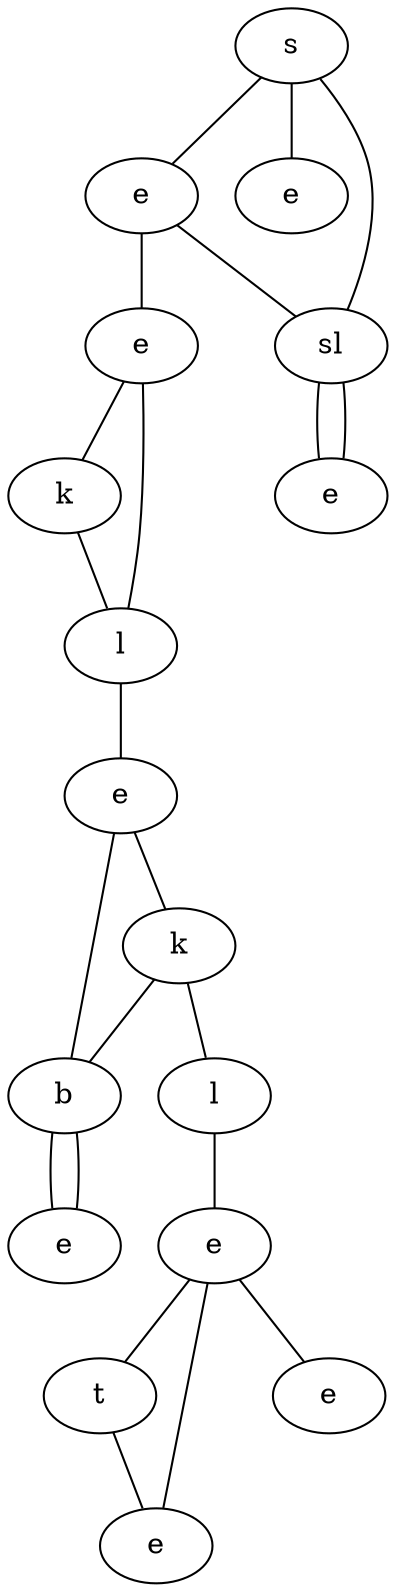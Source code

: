 graph {
COKc[label="s"]
DykJ[label="e"]
fkjx[label="e"]
TROj[label="sl"]
cvlZ[label="e"]
znSI[label="e"]
wSIv[label="k"]
Pyhn[label="l"]
ggOw[label="e"]
cEdS[label="k"]
ksdH[label="b"]
QOtx[label="l"]
eVvI[label="e"]
VcBt[label="e"]
WrSc[label="t"]
pbBj[label="e"]
MrlW[label="e"]
COKc -- DykJ
COKc -- fkjx
COKc -- TROj
DykJ -- cvlZ
DykJ -- TROj
TROj -- znSI
cvlZ -- wSIv
cvlZ -- Pyhn
TROj -- znSI
wSIv -- Pyhn
Pyhn -- ggOw
ggOw -- cEdS
ggOw -- ksdH
cEdS -- QOtx
cEdS -- ksdH
ksdH -- eVvI
QOtx -- VcBt
ksdH -- eVvI
VcBt -- WrSc
VcBt -- pbBj
VcBt -- MrlW
WrSc -- pbBj
}